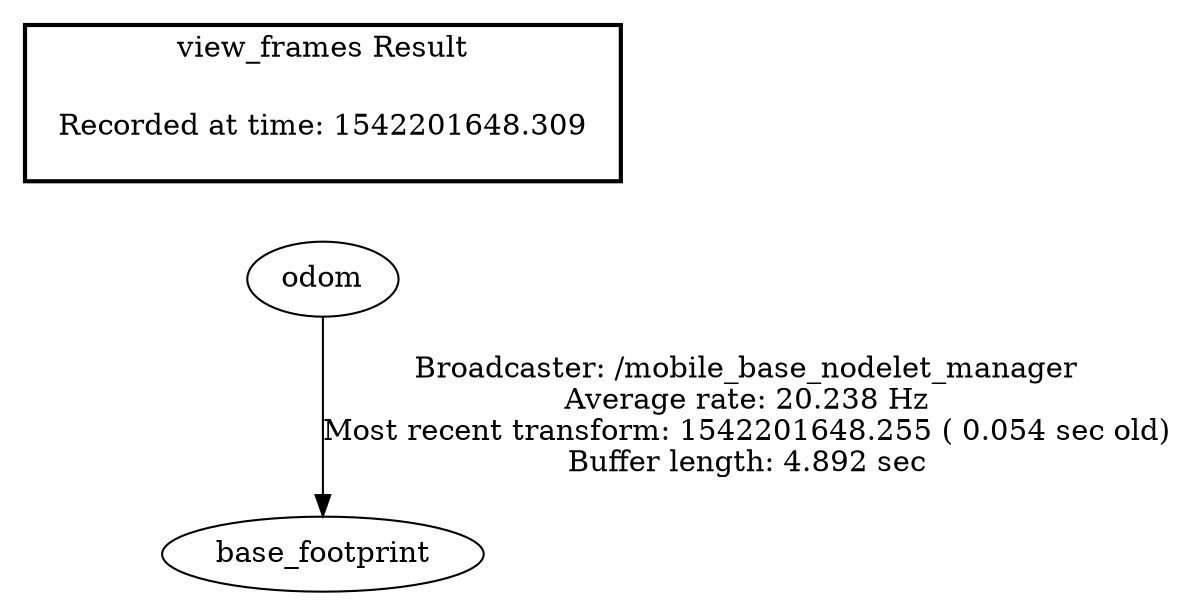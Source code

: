 digraph G {
"odom" -> "base_footprint"[label="Broadcaster: /mobile_base_nodelet_manager\nAverage rate: 20.238 Hz\nMost recent transform: 1542201648.255 ( 0.054 sec old)\nBuffer length: 4.892 sec\n"];
edge [style=invis];
 subgraph cluster_legend { style=bold; color=black; label ="view_frames Result";
"Recorded at time: 1542201648.309"[ shape=plaintext ] ;
 }->"odom";
}